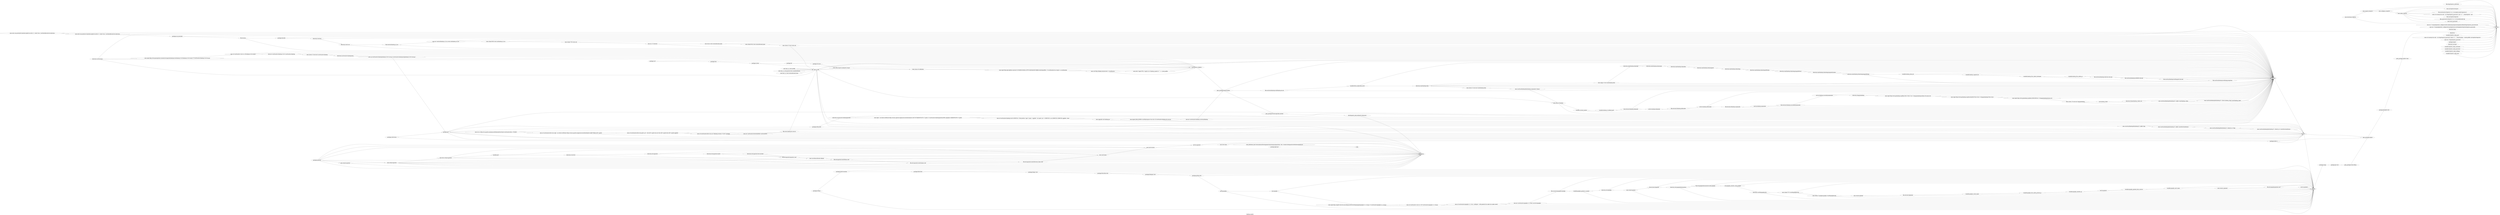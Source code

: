 digraph GRATR__Digraph {
    label = "hadoop_master"
    rankdir = LR
    fontsize = 30
    bgcolor = white
    "file:/tmp/tripwire_password" [
        color = "#111111",
        fontsize = 30,
        style = rounded,
        label = "file:/tmp/tripwire_password"
    ]

    "exec:mv /usr/local/src/ganglia-3.1.2/web /var/www/ganglia" [
        color = "#111111",
        fontsize = 30,
        style = rounded,
        label = "exec:mv /usr/local/src/ganglia-3.1.2/web /var/www/ganglia"
    ]

    "exec:mv /usr/local/src/hive/build/dist /usr/local/hive" [
        color = "#111111",
        fontsize = 30,
        style = rounded,
        label = "exec:mv /usr/local/src/hive/build/dist /usr/local/hive"
    ]

    "file:/etc/apache2/conf.d/mime.conf" [
        color = "#111111",
        fontsize = 30,
        style = rounded,
        label = "file:/etc/apache2/conf.d/mime.conf"
    ]

    "directory:/var/www" [
        color = "#111111",
        fontsize = 30,
        style = rounded,
        label = "directory:/var/www"
    ]

    "exec:restart-apache2" [
        color = "#111111",
        fontsize = 30,
        style = rounded,
        label = "exec:restart-apache2"
    ]

    "exec:chmod 600 /root/.ssh/hadoop_id_rsa" [
        color = "#111111",
        fontsize = 30,
        style = rounded,
        label = "exec:chmod 600 /root/.ssh/hadoop_id_rsa"
    ]

    "exec:reload-apache2" [
        color = "#111111",
        fontsize = 30,
        style = rounded,
        label = "exec:reload-apache2"
    ]

    "line_in_file:" [
        color = "#111111",
        fontsize = 30,
        style = rounded,
        label = "line_in_file:"
    ]

    "file:/usr/local/hadoop/conf/mapred-site.xml" [
        color = "#111111",
        fontsize = 30,
        style = rounded,
        label = "file:/usr/local/hadoop/conf/mapred-site.xml"
    ]

    "apache:" [
        color = "#111111",
        fontsize = 30,
        style = rounded,
        label = "apache:"
    ]

    "exec:/usr/local/hadoop/bin/hadoop fs -mkdir /user/hadoop_client" [
        color = "#111111",
        fontsize = 30,
        style = rounded,
        label = "exec:/usr/local/hadoop/bin/hadoop fs -mkdir /user/hadoop_client"
    ]

    "exec:wget http://www.gossipcheck.com/mirrors/apache/hadoop/core/hadoop-0.20.0/hadoop-0.20.0.tar.gz -O /usr/local/src/hadoop-0.20.0.tar.gz" [
        color = "#111111",
        fontsize = 30,
        style = rounded,
        label = "exec:wget http://www.gossipcheck.com/mirrors/apache/hadoop/core/hadoop-0.20.0/hadoop-0.20.0.tar.gz -O /usr/local/src/hadoop-0.20.0.tar.gz"
    ]

    "exec:configure_tripwire" [
        color = "#111111",
        fontsize = 30,
        style = rounded,
        label = "exec:configure_tripwire"
    ]

    "variable:ganglia_gmond_is_master" [
        color = "#111111",
        fontsize = 30,
        style = rounded,
        label = "variable:ganglia_gmond_is_master"
    ]

    "variable:hadoop_this_nodes_ip" [
        color = "#111111",
        fontsize = 30,
        style = rounded,
        label = "variable:hadoop_this_nodes_ip"
    ]

    "exec:cd /usr/local/src/hadoop && for PATCH in `find patches -type f | grep -v applied`; do (patch -p0 < ${PATCH}); mv ${PATCH} ${PATCH}.applied ; done" [
        color = "#111111",
        fontsize = 30,
        style = rounded,
        label = "exec:cd /usr/local/src/hadoop && for PATCH in `find patches -type f | grep -v applied`; do (patch -p0 < ${PATCH}); mv ${PATCH} ${PATCH}.applied ; done"
    ]

    "directory:/etc/apache2" [
        color = "#111111",
        fontsize = 30,
        style = rounded,
        label = "directory:/etc/apache2"
    ]

    "exec:chmod 700 /root/.ssh" [
        color = "#111111",
        fontsize = 30,
        style = rounded,
        label = "exec:chmod 700 /root/.ssh"
    ]

    "exec:rm -f /var/poolparty/dr_configure/chef/cookbooks/poolparty/templates/default/tmp/tripwire_password.erb" [
        color = "#111111",
        fontsize = 30,
        style = rounded,
        label = "exec:rm -f /var/poolparty/dr_configure/chef/cookbooks/poolparty/templates/default/tmp/tripwire_password.erb"
    ]

    "exec:rm -f /var/poolparty/dr_configure/etc/poolparty/secure/templates/tripwire/tripwire_passwords" [
        color = "#111111",
        fontsize = 30,
        style = rounded,
        label = "exec:rm -f /var/poolparty/dr_configure/etc/poolparty/secure/templates/tripwire/tripwire_passwords"
    ]

    "directory:/tmp" [
        color = "#111111",
        fontsize = 30,
        style = rounded,
        label = "directory:/tmp"
    ]

    "exec:line_in_/root/.profile" [
        color = "#111111",
        fontsize = 30,
        style = rounded,
        label = "exec:line_in_/root/.profile"
    ]

    "exec:chgrp -R root /mnt/hadoop-data" [
        color = "#111111",
        fontsize = 30,
        style = rounded,
        label = "exec:chgrp -R root /mnt/hadoop-data"
    ]

    "service:hadoop-jobtracker" [
        color = "#111111",
        fontsize = 30,
        style = rounded,
        label = "service:hadoop-jobtracker"
    ]

    "exec:mv /usr/local/src/hadoop-0.20.0 /usr/local/src/hadoop" [
        color = "#111111",
        fontsize = 30,
        style = rounded,
        label = "exec:mv /usr/local/src/hadoop-0.20.0 /usr/local/src/hadoop"
    ]

    "exec:line_in_/etc/apache2/sites-enabled/default" [
        color = "#111111",
        fontsize = 30,
        style = rounded,
        label = "exec:line_in_/etc/apache2/sites-enabled/default"
    ]

    "package:git-core" [
        color = "#111111",
        fontsize = 30,
        style = rounded,
        label = "package:git-core"
    ]

    "exec:restart-gmond" [
        color = "#111111",
        fontsize = 30,
        style = rounded,
        label = "exec:restart-gmond"
    ]

    "exec:upgrade-core-hadoop-jar" [
        color = "#111111",
        fontsize = 30,
        style = rounded,
        label = "exec:upgrade-core-hadoop-jar"
    ]

    "exec:wget http://www.gutenberg.org/files/20417/20417.txt -O /tmp/gutenberg/outline-of-science.txt" [
        color = "#111111",
        fontsize = 30,
        style = rounded,
        label = "exec:wget http://www.gutenberg.org/files/20417/20417.txt -O /tmp/gutenberg/outline-of-science.txt"
    ]

    "service:hadoop-secondarynamenode" [
        color = "#111111",
        fontsize = 30,
        style = rounded,
        label = "service:hadoop-secondarynamenode"
    ]

    "chef_attributes_file:/Users/alerner/Development/ruby/mine/poolparty/bin/../lib/../vendor/chef/apache2/attributes/apache.rb" [
        color = "#111111",
        fontsize = 30,
        style = rounded,
        label = "chef_attributes_file:/Users/alerner/Development/ruby/mine/poolparty/bin/../lib/../vendor/chef/apache2/attributes/apache.rb"
    ]

    "hive:" [
        color = "#111111",
        fontsize = 30,
        style = rounded,
        label = "hive:"
    ]

    "exec:chown -R root /root/.ssh" [
        color = "#111111",
        fontsize = 30,
        style = rounded,
        label = "exec:chown -R root /root/.ssh"
    ]

    "exec:cd /usr/local/src/hive && wget --no-check-certificate https://issues.apache.org/jira/secure/attachment/12409779/hive-487.3.patch" [
        color = "#111111",
        fontsize = 30,
        style = rounded,
        label = "exec:cd /usr/local/src/hive && wget --no-check-certificate https://issues.apache.org/jira/secure/attachment/12409779/hive-487.3.patch"
    ]

    "exec:rm -rf /root/ssh" [
        color = "#111111",
        fontsize = 30,
        style = rounded,
        label = "exec:rm -rf /root/ssh"
    ]

    "directory:/usr/local/src" [
        color = "#111111",
        fontsize = 30,
        style = rounded,
        label = "directory:/usr/local/src"
    ]

    "user:www-data" [
        color = "#111111",
        fontsize = 30,
        style = rounded,
        label = "user:www-data"
    ]

    "variable:port" [
        color = "#111111",
        fontsize = 30,
        style = rounded,
        label = "variable:port"
    ]

    "exec:mv /root/ssh/hadoop_id_rsa /root/.ssh/hadoop_id_rsa" [
        color = "#111111",
        fontsize = 30,
        style = rounded,
        label = "exec:mv /root/ssh/hadoop_id_rsa /root/.ssh/hadoop_id_rsa"
    ]

    "line_in_file:" [
        color = "#111111",
        fontsize = 30,
        style = rounded,
        label = "line_in_file:"
    ]

    "exec:wget http://www.gutenberg.org/files/4300/4300.txt -O /tmp/gutenberg/ulysses.txt" [
        color = "#111111",
        fontsize = 30,
        style = rounded,
        label = "exec:wget http://www.gutenberg.org/files/4300/4300.txt -O /tmp/gutenberg/ulysses.txt"
    ]

    "directory:/mnt/hadoop-data/logs" [
        color = "#111111",
        fontsize = 30,
        style = rounded,
        label = "directory:/mnt/hadoop-data/logs"
    ]

    "development_gem:poolparty-extensions" [
        color = "#111111",
        fontsize = 30,
        style = rounded,
        label = "development_gem:poolparty-extensions"
    ]

    "directory:/var/lib/ganglia/rrds" [
        color = "#111111",
        fontsize = 30,
        style = rounded,
        label = "directory:/var/lib/ganglia/rrds"
    ]

    "package:libapr1-dev" [
        color = "#111111",
        fontsize = 30,
        style = rounded,
        label = "package:libapr1-dev"
    ]

    "package:rrdtool" [
        color = "#111111",
        fontsize = 30,
        style = rounded,
        label = "package:rrdtool"
    ]

    "line_in_file:" [
        color = "#111111",
        fontsize = 30,
        style = rounded,
        label = "line_in_file:"
    ]

    "exec:mod-rewrite" [
        color = "#111111",
        fontsize = 30,
        style = rounded,
        label = "exec:mod-rewrite"
    ]

    "exec:touch /root/.ssh/authorized_keys" [
        color = "#111111",
        fontsize = 30,
        style = rounded,
        label = "exec:touch /root/.ssh/authorized_keys"
    ]

    "package:screen" [
        color = "#111111",
        fontsize = 30,
        style = rounded,
        label = "package:screen"
    ]

    "variable:hadoop_data_dir" [
        color = "#111111",
        fontsize = 30,
        style = rounded,
        label = "variable:hadoop_data_dir"
    ]

    "exec:wget --no-check-certificate https://issues.apache.org/jira/secure/attachment/12407207/HADOOP-4675-v7.patch -O /usr/local/src/hadoop/patches/0001-ganglia31-HADOOP-4675-v7.patch" [
        color = "#111111",
        fontsize = 30,
        style = rounded,
        label = "exec:wget --no-check-certificate https://issues.apache.org/jira/secure/attachment/12407207/HADOOP-4675-v7.patch -O /usr/local/src/hadoop/patches/0001-ganglia31-HADOOP-4675-v7.patch"
    ]

    "service:gmetad" [
        color = "#111111",
        fontsize = 30,
        style = rounded,
        label = "service:gmetad"
    ]

    "variable:ganglia_this_nodes_private_ip" [
        color = "#111111",
        fontsize = 30,
        style = rounded,
        label = "variable:ganglia_this_nodes_private_ip"
    ]

    "exec:wget http://superb-west.dl.sourceforge.net/sourceforge/ganglia/ganglia-3.1.2.tar.gz -O /usr/local/src/ganglia-3.1.2.tar.gz" [
        color = "#111111",
        fontsize = 30,
        style = rounded,
        label = "exec:wget http://superb-west.dl.sourceforge.net/sourceforge/ganglia/ganglia-3.1.2.tar.gz -O /usr/local/src/ganglia-3.1.2.tar.gz"
    ]

    "package:ant" [
        color = "#111111",
        fontsize = 30,
        style = rounded,
        label = "package:ant"
    ]

    "file:/usr/local/hadoop/conf/log4j.properties" [
        color = "#111111",
        fontsize = 30,
        style = rounded,
        label = "file:/usr/local/hadoop/conf/log4j.properties"
    ]

    "file:/etc/init.d/hadoop-datanode" [
        color = "#111111",
        fontsize = 30,
        style = rounded,
        label = "file:/etc/init.d/hadoop-datanode"
    ]

    "variable:tripwire_smtp_port" [
        color = "#111111",
        fontsize = 30,
        style = rounded,
        label = "variable:tripwire_smtp_port"
    ]

    "service:gmond" [
        color = "#111111",
        fontsize = 30,
        style = rounded,
        label = "service:gmond"
    ]

    "file:/etc/init.d/gmetad" [
        color = "#111111",
        fontsize = 30,
        style = rounded,
        label = "file:/etc/init.d/gmetad"
    ]

    "package:python-dev" [
        color = "#111111",
        fontsize = 30,
        style = rounded,
        label = "package:python-dev"
    ]

    "hadoop:" [
        color = "#111111",
        fontsize = 30,
        style = rounded,
        label = "hadoop:"
    ]

    "file:/etc/init.d/hadoop-namenode" [
        color = "#111111",
        fontsize = 30,
        style = rounded,
        label = "file:/etc/init.d/hadoop-namenode"
    ]

    "directory:/mnt/hadoop-data/temp/mapred/local" [
        color = "#111111",
        fontsize = 30,
        style = rounded,
        label = "directory:/mnt/hadoop-data/temp/mapred/local"
    ]

    "directory:/etc/ganglia" [
        color = "#111111",
        fontsize = 30,
        style = rounded,
        label = "directory:/etc/ganglia"
    ]

    "exec:/usr/local/hadoop/bin/hadoop fs -chmod g+w /tmp" [
        color = "#111111",
        fontsize = 30,
        style = rounded,
        label = "exec:/usr/local/hadoop/bin/hadoop fs -chmod g+w /tmp"
    ]

    "exec:chmod 644 /root/.ssh/authorized_keys" [
        color = "#111111",
        fontsize = 30,
        style = rounded,
        label = "exec:chmod 644 /root/.ssh/authorized_keys"
    ]

    "gem_package:bjeanes-ghost" [
        color = "#111111",
        fontsize = 30,
        style = rounded,
        label = "gem_package:bjeanes-ghost"
    ]

    "file:/usr/local/hadoop/conf/hdfs-site.xml" [
        color = "#111111",
        fontsize = 30,
        style = rounded,
        label = "file:/usr/local/hadoop/conf/hdfs-site.xml"
    ]

    "file:/etc/apache2/conf.d/browser_fixes.conf" [
        color = "#111111",
        fontsize = 30,
        style = rounded,
        label = "file:/etc/apache2/conf.d/browser_fixes.conf"
    ]

    "directory:/mnt/hadoop-data" [
        color = "#111111",
        fontsize = 30,
        style = rounded,
        label = "directory:/mnt/hadoop-data"
    ]

    "exec:cd /usr/wpt && echo `cat /tmp/tripwire_password | head -n 1` | ./sbin/twadmin --create-polfile /usr/wpt/etc/twpol.txt" [
        color = "#111111",
        fontsize = 30,
        style = rounded,
        label = "exec:cd /usr/wpt && echo `cat /tmp/tripwire_password | head -n 1` | ./sbin/twadmin --create-polfile /usr/wpt/etc/twpol.txt"
    ]

    "gem_package:sequel" [
        color = "#111111",
        fontsize = 30,
        style = rounded,
        label = "gem_package:sequel"
    ]

    "package:jruby1.1" [
        color = "#111111",
        fontsize = 30,
        style = rounded,
        label = "package:jruby1.1"
    ]

    "package:ant" [
        color = "#111111",
        fontsize = 30,
        style = rounded,
        label = "package:ant"
    ]

    "exec:rm -f /tmp/tripwire_password" [
        color = "#111111",
        fontsize = 30,
        style = rounded,
        label = "exec:rm -f /tmp/tripwire_password"
    ]

    "exec:line_in_/root/.profile" [
        color = "#111111",
        fontsize = 30,
        style = rounded,
        label = "exec:line_in_/root/.profile"
    ]

    "exec:echo sun-java6-jdk shared/accepted-sun-dlj-v1-1 select true | /usr/bin/debconf-set-selections" [
        color = "#111111",
        fontsize = 30,
        style = rounded,
        label = "exec:echo sun-java6-jdk shared/accepted-sun-dlj-v1-1 select true | /usr/bin/debconf-set-selections"
    ]

    "convenience_helpers:" [
        color = "#111111",
        fontsize = 30,
        style = rounded,
        label = "convenience_helpers:"
    ]

    "exec:mod-mime" [
        color = "#111111",
        fontsize = 30,
        style = rounded,
        label = "exec:mod-mime"
    ]

    "directory:/usr/local/src/hadoop/orig" [
        color = "#111111",
        fontsize = 30,
        style = rounded,
        label = "directory:/usr/local/src/hadoop/orig"
    ]

    "package:expect" [
        color = "#111111",
        fontsize = 30,
        style = rounded,
        label = "package:expect"
    ]

    "exec:curl http://timkay.com/aws/aws -o /usr/bin/aws" [
        color = "#111111",
        fontsize = 30,
        style = rounded,
        label = "exec:curl http://timkay.com/aws/aws -o /usr/bin/aws"
    ]

    "directory:/mnt/hadoop-data/name" [
        color = "#111111",
        fontsize = 30,
        style = rounded,
        label = "directory:/mnt/hadoop-data/name"
    ]

    "exec:svn co http://svn.apache.org/repos/asf/hadoop/hive/trunk /usr/local/src/hive -r781069" [
        color = "#111111",
        fontsize = 30,
        style = rounded,
        label = "exec:svn co http://svn.apache.org/repos/asf/hadoop/hive/trunk /usr/local/src/hive -r781069"
    ]

    "exec:mv /usr/local/src/hadoop /usr/local/hadoop" [
        color = "#111111",
        fontsize = 30,
        style = rounded,
        label = "exec:mv /usr/local/src/hadoop /usr/local/hadoop"
    ]

    "directory:/etc/apache2/conf.d" [
        color = "#111111",
        fontsize = 30,
        style = rounded,
        label = "directory:/etc/apache2/conf.d"
    ]

    "directory:/mnt/hadoop-data/temp/mapred/temp" [
        color = "#111111",
        fontsize = 30,
        style = rounded,
        label = "directory:/mnt/hadoop-data/temp/mapred/temp"
    ]

    "directory:/usr/wpt" [
        color = "#111111",
        fontsize = 30,
        style = rounded,
        label = "directory:/usr/wpt"
    ]

    "exec:cd /usr/local/src/ganglia-3.1.2 && ./configure --with-gmetad && make && make install" [
        color = "#111111",
        fontsize = 30,
        style = rounded,
        label = "exec:cd /usr/local/src/ganglia-3.1.2 && ./configure --with-gmetad && make && make install"
    ]

    "exec:/usr/local/hadoop/bin/hadoop fs -mkdir /tmp" [
        color = "#111111",
        fontsize = 30,
        style = rounded,
        label = "exec:/usr/local/hadoop/bin/hadoop fs -mkdir /tmp"
    ]

    "ganglia:" [
        color = "#111111",
        fontsize = 30,
        style = rounded,
        label = "ganglia:"
    ]

    "exec:cp /usr/local/src/hadoop/hadoop-0.20.0-core.jar /usr/local/src/hadoop/orig/hadoop-0.20.0-core.jar" [
        color = "#111111",
        fontsize = 30,
        style = rounded,
        label = "exec:cp /usr/local/src/hadoop/hadoop-0.20.0-core.jar /usr/local/src/hadoop/orig/hadoop-0.20.0-core.jar"
    ]

    "exec:force-reload-apache2" [
        color = "#111111",
        fontsize = 30,
        style = rounded,
        label = "exec:force-reload-apache2"
    ]

    "exec:echo sun-java6-jre shared/accepted-sun-dlj-v1-1 select true | /usr/bin/debconf-set-selections" [
        color = "#111111",
        fontsize = 30,
        style = rounded,
        label = "exec:echo sun-java6-jre shared/accepted-sun-dlj-v1-1 select true | /usr/bin/debconf-set-selections"
    ]

    "exec:line_in_/root/.profile" [
        color = "#111111",
        fontsize = 30,
        style = rounded,
        label = "exec:line_in_/root/.profile"
    ]

    "bash_alias:inspect-poolparty-recipes" [
        color = "#111111",
        fontsize = 30,
        style = rounded,
        label = "bash_alias:inspect-poolparty-recipes"
    ]

    "exec:chown -R root:root /tmp/gutenberg" [
        color = "#111111",
        fontsize = 30,
        style = rounded,
        label = "exec:chown -R root:root /tmp/gutenberg"
    ]

    "exec:make_tripwire" [
        color = "#111111",
        fontsize = 30,
        style = rounded,
        label = "exec:make_tripwire"
    ]

    "variable:ganglia_gmetad_data_sources" [
        color = "#111111",
        fontsize = 30,
        style = rounded,
        label = "variable:ganglia_gmetad_data_sources"
    ]

    "cron:ganglia_monitor_sshd_ganglia" [
        color = "#111111",
        fontsize = 30,
        style = rounded,
        label = "cron:ganglia_monitor_sshd_ganglia"
    ]

    "variable:hadoop_this_nodes_hostname" [
        color = "#111111",
        fontsize = 30,
        style = rounded,
        label = "variable:hadoop_this_nodes_hostname"
    ]

    "file:/usr/local/src/tripwire-2.4.1.2-src/make-install-tripwire.tcl" [
        color = "#111111",
        fontsize = 30,
        style = rounded,
        label = "file:/usr/local/src/tripwire-2.4.1.2-src/make-install-tripwire.tcl"
    ]

    "variable:tripwire_smtp_username" [
        color = "#111111",
        fontsize = 30,
        style = rounded,
        label = "variable:tripwire_smtp_username"
    ]

    "gem_package:ruby-debug" [
        color = "#111111",
        fontsize = 30,
        style = rounded,
        label = "gem_package:ruby-debug"
    ]

    "package:build-essential" [
        color = "#111111",
        fontsize = 30,
        style = rounded,
        label = "package:build-essential"
    ]

    "package:nmap" [
        color = "#111111",
        fontsize = 30,
        style = rounded,
        label = "package:nmap"
    ]

    "package:sun-java6-jdk" [
        color = "#111111",
        fontsize = 30,
        style = rounded,
        label = "package:sun-java6-jdk"
    ]

    "exec:/usr/sbin/a2dissite default" [
        color = "#111111",
        fontsize = 30,
        style = rounded,
        label = "exec:/usr/sbin/a2dissite default"
    ]

    "package:php5-gd" [
        color = "#111111",
        fontsize = 30,
        style = rounded,
        label = "package:php5-gd"
    ]

    "exec:line_in_/root/.profile" [
        color = "#111111",
        fontsize = 30,
        style = rounded,
        label = "exec:line_in_/root/.profile"
    ]

    "file:/etc/ganglia/gmetad.conf" [
        color = "#111111",
        fontsize = 30,
        style = rounded,
        label = "file:/etc/ganglia/gmetad.conf"
    ]

    "exec:cd /usr/local/src && tar -xzf hadoop-0.20.0.tar.gz" [
        color = "#111111",
        fontsize = 30,
        style = rounded,
        label = "exec:cd /usr/local/src && tar -xzf hadoop-0.20.0.tar.gz"
    ]

    "user:hadoop_client" [
        color = "#111111",
        fontsize = 30,
        style = rounded,
        label = "user:hadoop_client"
    ]

    "exec:download_tripwire" [
        color = "#111111",
        fontsize = 30,
        style = rounded,
        label = "exec:download_tripwire"
    ]

    "exec:chmod 755 /var/lib/ganglia/rrds" [
        color = "#111111",
        fontsize = 30,
        style = rounded,
        label = "exec:chmod 755 /var/lib/ganglia/rrds"
    ]

    "package:libconfuse-dev" [
        color = "#111111",
        fontsize = 30,
        style = rounded,
        label = "package:libconfuse-dev"
    ]

    "directory:/mnt/hadoop-data/data" [
        color = "#111111",
        fontsize = 30,
        style = rounded,
        label = "directory:/mnt/hadoop-data/data"
    ]

    "package:irb" [
        color = "#111111",
        fontsize = 30,
        style = rounded,
        label = "package:irb"
    ]

    "service:hadoop-datanode" [
        color = "#111111",
        fontsize = 30,
        style = rounded,
        label = "service:hadoop-datanode"
    ]

    "exec:export JAVA_HOME=/usr/lib/jvm/java-6-sun && cd /usr/local/src/hadoop && ant jar" [
        color = "#111111",
        fontsize = 30,
        style = rounded,
        label = "exec:export JAVA_HOME=/usr/lib/jvm/java-6-sun && cd /usr/local/src/hadoop && ant jar"
    ]

    "bash_alias:cd-hadoop" [
        color = "#111111",
        fontsize = 30,
        style = rounded,
        label = "bash_alias:cd-hadoop"
    ]

    "exec:chown -R root:root /mnt/hadoop-data" [
        color = "#111111",
        fontsize = 30,
        style = rounded,
        label = "exec:chown -R root:root /mnt/hadoop-data"
    ]

    "directory:/tmp/gutenberg" [
        color = "#111111",
        fontsize = 30,
        style = rounded,
        label = "directory:/tmp/gutenberg"
    ]

    "line_in_file:" [
        color = "#111111",
        fontsize = 30,
        style = rounded,
        label = "line_in_file:"
    ]

    "exec:cd /usr/wpt && echo `cat /tmp/tripwire_password | tail -n 1` | ./sbin/tripwire --init" [
        color = "#111111",
        fontsize = 30,
        style = rounded,
        label = "exec:cd /usr/wpt && echo `cat /tmp/tripwire_password | tail -n 1` | ./sbin/tripwire --init"
    ]

    "file:/usr/wpt/etc/twpol.txt" [
        color = "#111111",
        fontsize = 30,
        style = rounded,
        label = "file:/usr/wpt/etc/twpol.txt"
    ]

    "file:/usr/local/src/tripwire-2.4.1.2-src/install/install.cfg" [
        color = "#111111",
        fontsize = 30,
        style = rounded,
        label = "file:/usr/local/src/tripwire-2.4.1.2-src/install/install.cfg"
    ]

    "exec:restart_gmetad2" [
        color = "#111111",
        fontsize = 30,
        style = rounded,
        label = "exec:restart_gmetad2"
    ]

    "file:/root/.hadoop-etc-env.sh" [
        color = "#111111",
        fontsize = 30,
        style = rounded,
        label = "file:/root/.hadoop-etc-env.sh"
    ]

    "file:/etc/jvm" [
        color = "#111111",
        fontsize = 30,
        style = rounded,
        label = "file:/etc/jvm"
    ]

    "service:hadoop-namenode" [
        color = "#111111",
        fontsize = 30,
        style = rounded,
        label = "service:hadoop-namenode"
    ]

    "file:/usr/local/hadoop/conf/core-site.xml" [
        color = "#111111",
        fontsize = 30,
        style = rounded,
        label = "file:/usr/local/hadoop/conf/core-site.xml"
    ]

    "package:zlib1g-dev" [
        color = "#111111",
        fontsize = 30,
        style = rounded,
        label = "package:zlib1g-dev"
    ]

    "variable:tripwire_smtp_password" [
        color = "#111111",
        fontsize = 30,
        style = rounded,
        label = "variable:tripwire_smtp_password"
    ]

    "file:/root/ssh/hadoop_id_rsa" [
        color = "#111111",
        fontsize = 30,
        style = rounded,
        label = "file:/root/ssh/hadoop_id_rsa"
    ]

    "directory:/home/hadoop_client/.ssh" [
        color = "#111111",
        fontsize = 30,
        style = rounded,
        label = "directory:/home/hadoop_client/.ssh"
    ]

    "file:/etc/init.d/gmond" [
        color = "#111111",
        fontsize = 30,
        style = rounded,
        label = "file:/etc/init.d/gmond"
    ]

    "gem_package:technicalpickles-jeweler" [
        color = "#111111",
        fontsize = 30,
        style = rounded,
        label = "gem_package:technicalpickles-jeweler"
    ]

    "exec:echo \"export PS1='\\u@\\h \\A \\w (hadoop_master) $ '\" >> /root/.profile" [
        color = "#111111",
        fontsize = 30,
        style = rounded,
        label = "exec:echo \"export PS1='\\u@\\h \\A \\w (hadoop_master) $ '\" >> /root/.profile"
    ]

    "bash_alias:cd-cookbooks" [
        color = "#111111",
        fontsize = 30,
        style = rounded,
        label = "bash_alias:cd-cookbooks"
    ]

    "exec:/usr/local/hadoop/bin/hadoop fs -chown hadoop_client /user/hadoop_client" [
        color = "#111111",
        fontsize = 30,
        style = rounded,
        label = "exec:/usr/local/hadoop/bin/hadoop fs -chown hadoop_client /user/hadoop_client"
    ]

    "exec:wget http://www.gutenberg.org/dirs/etext04/7ldvc10.txt -O /tmp/gutenberg/7ldvc10.txt" [
        color = "#111111",
        fontsize = 30,
        style = rounded,
        label = "exec:wget http://www.gutenberg.org/dirs/etext04/7ldvc10.txt -O /tmp/gutenberg/7ldvc10.txt"
    ]

    "file:/etc/apache2/conf.d/base.conf" [
        color = "#111111",
        fontsize = 30,
        style = rounded,
        label = "file:/etc/apache2/conf.d/base.conf"
    ]

    "denyhosts:" [
        color = "#111111",
        fontsize = 30,
        style = rounded,
        label = "denyhosts:"
    ]

    "exec:cd /usr/local/src/hive && ant -Dhadoop.version=\"0.20.0\" package" [
        color = "#111111",
        fontsize = 30,
        style = rounded,
        label = "exec:cd /usr/local/src/hive && ant -Dhadoop.version=\"0.20.0\" package"
    ]

    "variable:hadoop_fs_default_port" [
        color = "#111111",
        fontsize = 30,
        style = rounded,
        label = "variable:hadoop_fs_default_port"
    ]

    "variable:ganglia_cloud_name" [
        color = "#111111",
        fontsize = 30,
        style = rounded,
        label = "variable:ganglia_cloud_name"
    ]

    "file:/var/www/ganglia/conf.php" [
        color = "#111111",
        fontsize = 30,
        style = rounded,
        label = "file:/var/www/ganglia/conf.php"
    ]

    "user:ganglia" [
        color = "#111111",
        fontsize = 30,
        style = rounded,
        label = "user:ganglia"
    ]

    "directory:/root/ssh" [
        color = "#111111",
        fontsize = 30,
        style = rounded,
        label = "directory:/root/ssh"
    ]

    "package:apache2" [
        color = "#111111",
        fontsize = 30,
        style = rounded,
        label = "package:apache2"
    ]

    "variable:tripwire_smtp_settings" [
        color = "#111111",
        fontsize = 30,
        style = rounded,
        label = "variable:tripwire_smtp_settings"
    ]

    "gem_package:sequel" [
        color = "#111111",
        fontsize = 30,
        style = rounded,
        label = "gem_package:sequel"
    ]

    "exec:restart-gmetad" [
        color = "#111111",
        fontsize = 30,
        style = rounded,
        label = "exec:restart-gmetad"
    ]

    "package:subversion" [
        color = "#111111",
        fontsize = 30,
        style = rounded,
        label = "package:subversion"
    ]

    "exec:line_in_/root/.ssh/authorized_keys" [
        color = "#111111",
        fontsize = 30,
        style = rounded,
        label = "exec:line_in_/root/.ssh/authorized_keys"
    ]

    "directory:/mnt/hadoop-data/mapred" [
        color = "#111111",
        fontsize = 30,
        style = rounded,
        label = "directory:/mnt/hadoop-data/mapred"
    ]

    "directory:/etc/apache2/site-includes" [
        color = "#111111",
        fontsize = 30,
        style = rounded,
        label = "directory:/etc/apache2/site-includes"
    ]

    "file:/etc/init.d/hadoop-jobtracker" [
        color = "#111111",
        fontsize = 30,
        style = rounded,
        label = "file:/etc/init.d/hadoop-jobtracker"
    ]

    "exec:touch_password" [
        color = "#111111",
        fontsize = 30,
        style = rounded,
        label = "exec:touch_password"
    ]

    "variable:tripwire_smtp_host" [
        color = "#111111",
        fontsize = 30,
        style = rounded,
        label = "variable:tripwire_smtp_host"
    ]

    "variable:ganglia_masters_ip" [
        color = "#111111",
        fontsize = 30,
        style = rounded,
        label = "variable:ganglia_masters_ip"
    ]

    "exec:cd /usr/local/src && tar -xvvf /usr/local/src/ganglia-3.1.2.tar.gz" [
        color = "#111111",
        fontsize = 30,
        style = rounded,
        label = "exec:cd /usr/local/src && tar -xvvf /usr/local/src/ganglia-3.1.2.tar.gz"
    ]

    "package:ant" [
        color = "#111111",
        fontsize = 30,
        style = rounded,
        label = "package:ant"
    ]

    "directory:/mnt/hadoop-data/temp/dfs/data" [
        color = "#111111",
        fontsize = 30,
        style = rounded,
        label = "directory:/mnt/hadoop-data/temp/dfs/data"
    ]

    "package:curl" [
        color = "#111111",
        fontsize = 30,
        style = rounded,
        label = "package:curl"
    ]

    "directory:/root/.ssh" [
        color = "#111111",
        fontsize = 30,
        style = rounded,
        label = "directory:/root/.ssh"
    ]

    "package:dnsutils" [
        color = "#111111",
        fontsize = 30,
        style = rounded,
        label = "package:dnsutils"
    ]

    "file:/etc/init.d/hadoop-secondarynamenode" [
        color = "#111111",
        fontsize = 30,
        style = rounded,
        label = "file:/etc/init.d/hadoop-secondarynamenode"
    ]

    "line_in_file:" [
        color = "#111111",
        fontsize = 30,
        style = rounded,
        label = "line_in_file:"
    ]

    "variable:ganglia_pool_name" [
        color = "#111111",
        fontsize = 30,
        style = rounded,
        label = "variable:ganglia_pool_name"
    ]

    "exec:/usr/local/hadoop/bin/hadoop fs -mkdir /user/hive/warehouse" [
        color = "#111111",
        fontsize = 30,
        style = rounded,
        label = "exec:/usr/local/hadoop/bin/hadoop fs -mkdir /user/hive/warehouse"
    ]

    "directory:/mnt/hadoop-data" [
        color = "#111111",
        fontsize = 30,
        style = rounded,
        label = "directory:/mnt/hadoop-data"
    ]

    "exec:chown -R root:root /usr/local/src/hadoop" [
        color = "#111111",
        fontsize = 30,
        style = rounded,
        label = "exec:chown -R root:root /usr/local/src/hadoop"
    ]

    "variable:block_replication_level" [
        color = "#111111",
        fontsize = 30,
        style = rounded,
        label = "variable:block_replication_level"
    ]

    "package:libsqlite3-dev" [
        color = "#111111",
        fontsize = 30,
        style = rounded,
        label = "package:libsqlite3-dev"
    ]

    "exec:cd /usr/local/src/hive && patch -p0 < hive-487.3.patch && mv hive-487.3.patch hive-487.3.patch.applied" [
        color = "#111111",
        fontsize = 30,
        style = rounded,
        label = "exec:cd /usr/local/src/hive && patch -p0 < hive-487.3.patch && mv hive-487.3.patch hive-487.3.patch.applied"
    ]

    "directory:/mnt/hadoop-data/temp/mapred/system" [
        color = "#111111",
        fontsize = 30,
        style = rounded,
        label = "directory:/mnt/hadoop-data/temp/mapred/system"
    ]

    "exec:wget http://gist.github.com/raw/131294/0622454b2cc2f787c04d20ab3d47e888e31edcd4/gistfile1 -O /usr/bin/xtail && chmod +x /usr/bin/xtail" [
        color = "#111111",
        fontsize = 30,
        style = rounded,
        label = "exec:wget http://gist.github.com/raw/131294/0622454b2cc2f787c04d20ab3d47e888e31edcd4/gistfile1 -O /usr/bin/xtail && chmod +x /usr/bin/xtail"
    ]

    "exec:/usr/local/hadoop/bin/hadoop namenode -format" [
        color = "#111111",
        fontsize = 30,
        style = rounded,
        label = "exec:/usr/local/hadoop/bin/hadoop namenode -format"
    ]

    "file:/etc/apache2/apache2.conf" [
        color = "#111111",
        fontsize = 30,
        style = rounded,
        label = "file:/etc/apache2/apache2.conf"
    ]

    "package:librrd-dev" [
        color = "#111111",
        fontsize = 30,
        style = rounded,
        label = "package:librrd-dev"
    ]

    "package:tree" [
        color = "#111111",
        fontsize = 30,
        style = rounded,
        label = "package:tree"
    ]

    "variable:current_master" [
        color = "#111111",
        fontsize = 30,
        style = rounded,
        label = "variable:current_master"
    ]

    "file:/usr/wpt/etc/twcfg.txt" [
        color = "#111111",
        fontsize = 30,
        style = rounded,
        label = "file:/usr/wpt/etc/twcfg.txt"
    ]

    "gem_package:sqlite3-ruby" [
        color = "#111111",
        fontsize = 30,
        style = rounded,
        label = "gem_package:sqlite3-ruby"
    ]

    "file:/etc/ganglia/bin/monitors/sshd_ganglia" [
        color = "#111111",
        fontsize = 30,
        style = rounded,
        label = "file:/etc/ganglia/bin/monitors/sshd_ganglia"
    ]

    "directory:/etc/ganglia/bin/monitors" [
        color = "#111111",
        fontsize = 30,
        style = rounded,
        label = "directory:/etc/ganglia/bin/monitors"
    ]

    "group:ganglia" [
        color = "#111111",
        fontsize = 30,
        style = rounded,
        label = "group:ganglia"
    ]

    "service:apache2" [
        color = "#111111",
        fontsize = 30,
        style = rounded,
        label = "service:apache2"
    ]

    "line_in_file:" [
        color = "#111111",
        fontsize = 30,
        style = rounded,
        label = "line_in_file:"
    ]

    "exec:chown -R ganglia:ganglia /var/lib/ganglia/rrds" [
        color = "#111111",
        fontsize = 30,
        style = rounded,
        label = "exec:chown -R ganglia:ganglia /var/lib/ganglia/rrds"
    ]

    "package:libexpat1-dev" [
        color = "#111111",
        fontsize = 30,
        style = rounded,
        label = "package:libexpat1-dev"
    ]

    "exec:/usr/local/hadoop/bin/hadoop fs -chmod g+w /user/hive/warehouse" [
        color = "#111111",
        fontsize = 30,
        style = rounded,
        label = "exec:/usr/local/hadoop/bin/hadoop fs -chmod g+w /user/hive/warehouse"
    ]

    "directory:/usr/local/src" [
        color = "#111111",
        fontsize = 30,
        style = rounded,
        label = "directory:/usr/local/src"
    ]

    "php:" [
        color = "#111111",
        fontsize = 30,
        style = rounded,
        label = "php:"
    ]

    "package:vim-nox" [
        color = "#111111",
        fontsize = 30,
        style = rounded,
        label = "package:vim-nox"
    ]

    "exec:unpack_tripwire" [
        color = "#111111",
        fontsize = 30,
        style = rounded,
        label = "exec:unpack_tripwire"
    ]

    "tripwire:" [
        color = "#111111",
        fontsize = 30,
        style = rounded,
        label = "tripwire:"
    ]

    "file:/usr/local/hadoop/conf/hadoop-env.sh" [
        color = "#111111",
        fontsize = 30,
        style = rounded,
        label = "file:/usr/local/hadoop/conf/hadoop-env.sh"
    ]

    "directory:/mnt/hadoop-data/temp" [
        color = "#111111",
        fontsize = 30,
        style = rounded,
        label = "directory:/mnt/hadoop-data/temp"
    ]

    "gem_package:bjeanes-ghost" [
        color = "#111111",
        fontsize = 30,
        style = rounded,
        label = "gem_package:bjeanes-ghost"
    ]

    "variable:hadoop_mapred_dir" [
        color = "#111111",
        fontsize = 30,
        style = rounded,
        label = "variable:hadoop_mapred_dir"
    ]

    "directory:/usr/local/src/hadoop/patches" [
        color = "#111111",
        fontsize = 30,
        style = rounded,
        label = "directory:/usr/local/src/hadoop/patches"
    ]

    "directory:/usr/local/src" -> "exec:wget http://www.gossipcheck.com/mirrors/apache/hadoop/core/hadoop-0.20.0/hadoop-0.20.0.tar.gz -O /usr/local/src/hadoop-0.20.0.tar.gz" [
        fontsize = 30
    ]

    "group:ganglia" -> "ganglia:" [
        fontsize = 30
    ]

    "exec:configure_tripwire" -> "tripwire:" [
        fontsize = 30
    ]

    "variable:port" -> "directory:/var/www" [
        fontsize = 30
    ]

    "package:apache2" -> "apache:" [
        fontsize = 30
    ]

    "file:/root/.hadoop-etc-env.sh" -> "line_in_file:" [
        fontsize = 30
    ]

    "user:www-data" -> "chef_attributes_file:/Users/alerner/Development/ruby/mine/poolparty/bin/../lib/../vendor/chef/apache2/attributes/apache.rb" [
        fontsize = 30
    ]

    "exec:make_tripwire" -> "exec:cd /usr/wpt && echo `cat /tmp/tripwire_password | tail -n 1` | ./sbin/tripwire --init" [
        fontsize = 30
    ]

    "exec:restart-gmetad" -> "file:/etc/init.d/gmetad" [
        fontsize = 30
    ]

    "package:apache2" -> "exec:mod-mime" [
        fontsize = 30
    ]

    "directory:/root/ssh" -> "hadoop:" [
        fontsize = 30
    ]

    "user:ganglia" -> "exec:wget http://superb-west.dl.sourceforge.net/sourceforge/ganglia/ganglia-3.1.2.tar.gz -O /usr/local/src/ganglia-3.1.2.tar.gz" [
        fontsize = 30
    ]

    "variable:ganglia_cloud_name" -> "ganglia:" [
        fontsize = 30
    ]

    "exec:/usr/local/hadoop/bin/hadoop fs -chown hadoop_client /user/hadoop_client" -> "hadoop:" [
        fontsize = 30
    ]

    "file:/usr/local/hadoop/conf/core-site.xml" -> "file:/usr/local/hadoop/conf/hdfs-site.xml" [
        fontsize = 30
    ]

    "exec:cd /usr/local/src && tar -xzf hadoop-0.20.0.tar.gz" -> "hadoop:" [
        fontsize = 30
    ]

    "directory:/mnt/hadoop-data" -> "exec:chown -R root:root /mnt/hadoop-data" [
        fontsize = 30
    ]

    "package:jruby1.1" -> "hive:" [
        fontsize = 30
    ]

    "package:ant" -> "hadoop:" [
        fontsize = 30
    ]

    "exec:chmod 600 /root/.ssh/hadoop_id_rsa" -> "hadoop:" [
        fontsize = 30
    ]

    "exec:wget http://www.gutenberg.org/dirs/etext04/7ldvc10.txt -O /tmp/gutenberg/7ldvc10.txt" -> "hadoop:" [
        fontsize = 30
    ]

    "line_in_file:" -> "exec:/usr/local/hadoop/bin/hadoop fs -mkdir /tmp" [
        fontsize = 30
    ]

    "exec:make_tripwire" -> "exec:touch_password" [
        fontsize = 30
    ]

    "hive:" -> "ganglia:" [
        fontsize = 30
    ]

    "directory:/usr/local/src/hadoop/orig" -> "hadoop:" [
        fontsize = 30
    ]

    "exec:cd /usr/local/src/hive && ant -Dhadoop.version=\"0.20.0\" package" -> "hive:" [
        fontsize = 30
    ]

    "directory:/mnt/hadoop-data/logs" -> "directory:/mnt/hadoop-data/name" [
        fontsize = 30
    ]

    "exec:wget --no-check-certificate https://issues.apache.org/jira/secure/attachment/12407207/HADOOP-4675-v7.patch -O /usr/local/src/hadoop/patches/0001-ganglia31-HADOOP-4675-v7.patch" -> "hadoop:" [
        fontsize = 30
    ]

    "exec:svn co http://svn.apache.org/repos/asf/hadoop/hive/trunk /usr/local/src/hive -r781069" -> "exec:cd /usr/local/src/hive && wget --no-check-certificate https://issues.apache.org/jira/secure/attachment/12409779/hive-487.3.patch" [
        fontsize = 30
    ]

    "service:hadoop-jobtracker" -> "file:/etc/init.d/hadoop-namenode" [
        fontsize = 30
    ]

    "file:/usr/local/src/tripwire-2.4.1.2-src/make-install-tripwire.tcl" -> "tripwire:" [
        fontsize = 30
    ]

    "exec:cp /usr/local/src/hadoop/hadoop-0.20.0-core.jar /usr/local/src/hadoop/orig/hadoop-0.20.0-core.jar" -> "hadoop:" [
        fontsize = 30
    ]

    "directory:/etc/apache2/site-includes" -> "apache:" [
        fontsize = 30
    ]

    "variable:ganglia_cloud_name" -> "variable:ganglia_this_nodes_private_ip" [
        fontsize = 30
    ]

    "exec:rm -f /var/poolparty/dr_configure/chef/cookbooks/poolparty/templates/default/tmp/tripwire_password.erb" -> "tripwire:" [
        fontsize = 30
    ]

    "exec:cd /usr/local/src && tar -xzf hadoop-0.20.0.tar.gz" -> "exec:mv /usr/local/src/hadoop-0.20.0 /usr/local/src/hadoop" [
        fontsize = 30
    ]

    "service:gmond" -> "ganglia:" [
        fontsize = 30
    ]

    "directory:/mnt/hadoop-data/temp/mapred/system" -> "hadoop:" [
        fontsize = 30
    ]

    "directory:/home/hadoop_client/.ssh" -> "hadoop:" [
        fontsize = 30
    ]

    "development_gem:poolparty-extensions" -> "apache:" [
        fontsize = 30
    ]

    "exec:mv /root/ssh/hadoop_id_rsa /root/.ssh/hadoop_id_rsa" -> "exec:chmod 600 /root/.ssh/hadoop_id_rsa" [
        fontsize = 30
    ]

    "exec:/usr/local/hadoop/bin/hadoop fs -chmod g+w /user/hive/warehouse" -> "hive:" [
        fontsize = 30
    ]

    "package:apache2" -> "exec:reload-apache2" [
        fontsize = 30
    ]

    "service:hadoop-datanode" -> "file:/etc/init.d/hadoop-jobtracker" [
        fontsize = 30
    ]

    "exec:/usr/sbin/a2dissite default" -> "apache:" [
        fontsize = 30
    ]

    "exec:wget http://www.gutenberg.org/files/4300/4300.txt -O /tmp/gutenberg/ulysses.txt" -> "exec:chown -R root:root /tmp/gutenberg" [
        fontsize = 30
    ]

    "exec:wget http://gist.github.com/raw/131294/0622454b2cc2f787c04d20ab3d47e888e31edcd4/gistfile1 -O /usr/bin/xtail && chmod +x /usr/bin/xtail" -> "convenience_helpers:" [
        fontsize = 30
    ]

    "exec:chown -R root:root /usr/local/src/hadoop" -> "hadoop:" [
        fontsize = 30
    ]

    "exec:mv /usr/local/src/ganglia-3.1.2/web /var/www/ganglia" -> "ganglia:" [
        fontsize = 30
    ]

    "file:/usr/local/hadoop/conf/mapred-site.xml" -> "file:/usr/local/hadoop/conf/log4j.properties" [
        fontsize = 30
    ]

    "package:python-dev" -> "group:ganglia" [
        fontsize = 30
    ]

    "exec:cd /usr/local/src/hive && wget --no-check-certificate https://issues.apache.org/jira/secure/attachment/12409779/hive-487.3.patch" -> "hive:" [
        fontsize = 30
    ]

    "exec:unpack_tripwire" -> "exec:configure_tripwire" [
        fontsize = 30
    ]

    "gem_package:technicalpickles-jeweler" -> "development_gem:poolparty-extensions" [
        fontsize = 30
    ]

    "exec:chmod 644 /root/.ssh/authorized_keys" -> "exec:chown -R root /root/.ssh" [
        fontsize = 30
    ]

    "exec:restart-gmond" -> "file:/etc/init.d/gmond" [
        fontsize = 30
    ]

    "package:apache2" -> "file:/etc/apache2/apache2.conf" [
        fontsize = 30
    ]

    "exec:download_tripwire" -> "exec:unpack_tripwire" [
        fontsize = 30
    ]

    "directory:/var/www" -> "directory:/etc/apache2" [
        fontsize = 30
    ]

    "gem_package:bjeanes-ghost" -> "file:/usr/local/hadoop/conf/hadoop-env.sh" [
        fontsize = 30
    ]

    "exec:/usr/local/hadoop/bin/hadoop namenode -format" -> "bash_alias:cd-hadoop" [
        fontsize = 30
    ]

    "package:subversion" -> "hive:" [
        fontsize = 30
    ]

    "cron:ganglia_monitor_sshd_ganglia" -> "ganglia:" [
        fontsize = 30
    ]

    "exec:reload-apache2" -> "apache:" [
        fontsize = 30
    ]

    "cron:ganglia_monitor_sshd_ganglia" -> "directory:/var/lib/ganglia/rrds" [
        fontsize = 30
    ]

    "exec:wget http://www.gutenberg.org/files/20417/20417.txt -O /tmp/gutenberg/outline-of-science.txt" -> "hadoop:" [
        fontsize = 30
    ]

    "exec:force-reload-apache2" -> "apache:" [
        fontsize = 30
    ]

    "package:sun-java6-jdk" -> "file:/etc/jvm" [
        fontsize = 30
    ]

    "file:/root/ssh/hadoop_id_rsa" -> "exec:mv /root/ssh/hadoop_id_rsa /root/.ssh/hadoop_id_rsa" [
        fontsize = 30
    ]

    "directory:/etc/apache2/conf.d" -> "file:/etc/apache2/apache2.conf" [
        fontsize = 30
    ]

    "variable:current_master" -> "variable:hadoop_fs_default_port" [
        fontsize = 30
    ]

    "exec:chown -R root:root /mnt/hadoop-data" -> "exec:/usr/local/hadoop/bin/hadoop namenode -format" [
        fontsize = 30
    ]

    "directory:/tmp" -> "tripwire:" [
        fontsize = 30
    ]

    "exec:wget http://www.gossipcheck.com/mirrors/apache/hadoop/core/hadoop-0.20.0/hadoop-0.20.0.tar.gz -O /usr/local/src/hadoop-0.20.0.tar.gz" -> "exec:cd /usr/local/src && tar -xzf hadoop-0.20.0.tar.gz" [
        fontsize = 30
    ]

    "variable:tripwire_smtp_username" -> "tripwire:" [
        fontsize = 30
    ]

    "variable:hadoop_data_dir" -> "hadoop:" [
        fontsize = 30
    ]

    "package:screen" -> "package:irb" [
        fontsize = 30
    ]

    "package:vim-nox" -> "bash_alias:inspect-poolparty-recipes" [
        fontsize = 30
    ]

    "directory:/mnt/hadoop-data" -> "hadoop:" [
        fontsize = 30
    ]

    "exec:cd /usr/local/src/hive && ant -Dhadoop.version=\"0.20.0\" package" -> "exec:mv /usr/local/src/hive/build/dist /usr/local/hive" [
        fontsize = 30
    ]

    "directory:/tmp/gutenberg" -> "exec:wget http://www.gutenberg.org/files/20417/20417.txt -O /tmp/gutenberg/outline-of-science.txt" [
        fontsize = 30
    ]

    "service:gmond" -> "variable:ganglia_gmetad_data_sources" [
        fontsize = 30
    ]

    "exec:reload-apache2" -> "file:/etc/apache2/conf.d/base.conf" [
        fontsize = 30
    ]

    "directory:/usr/local/src" -> "hadoop:" [
        fontsize = 30
    ]

    "directory:/home/hadoop_client/.ssh" -> "exec:/usr/local/hadoop/bin/hadoop fs -mkdir /user/hadoop_client" [
        fontsize = 30
    ]

    "exec:make_tripwire" -> "tripwire:" [
        fontsize = 30
    ]

    "gem_package:sequel" -> "hive:" [
        fontsize = 30
    ]

    "directory:/mnt/hadoop-data/logs" -> "hadoop:" [
        fontsize = 30
    ]

    "directory:/mnt/hadoop-data/temp/mapred/temp" -> "hadoop:" [
        fontsize = 30
    ]

    "directory:/etc/ganglia/bin/monitors" -> "ganglia:" [
        fontsize = 30
    ]

    "exec:echo \"export PS1='\\u@\\h \\A \\w (hadoop_master) $ '\" >> /root/.profile" -> "convenience_helpers:" [
        fontsize = 30
    ]

    "exec:echo sun-java6-jdk shared/accepted-sun-dlj-v1-1 select true | /usr/bin/debconf-set-selections" -> "exec:echo sun-java6-jre shared/accepted-sun-dlj-v1-1 select true | /usr/bin/debconf-set-selections" [
        fontsize = 30
    ]

    "exec:wget http://superb-west.dl.sourceforge.net/sourceforge/ganglia/ganglia-3.1.2.tar.gz -O /usr/local/src/ganglia-3.1.2.tar.gz" -> "exec:cd /usr/local/src && tar -xvvf /usr/local/src/ganglia-3.1.2.tar.gz" [
        fontsize = 30
    ]

    "exec:wget http://www.gossipcheck.com/mirrors/apache/hadoop/core/hadoop-0.20.0/hadoop-0.20.0.tar.gz -O /usr/local/src/hadoop-0.20.0.tar.gz" -> "hadoop:" [
        fontsize = 30
    ]

    "exec:/usr/local/hadoop/bin/hadoop fs -mkdir /user/hadoop_client" -> "exec:/usr/local/hadoop/bin/hadoop fs -chown hadoop_client /user/hadoop_client" [
        fontsize = 30
    ]

    "package:zlib1g-dev" -> "hadoop:" [
        fontsize = 30
    ]

    "directory:/mnt/hadoop-data" -> "hadoop:" [
        fontsize = 30
    ]

    "exec:echo sun-java6-jre shared/accepted-sun-dlj-v1-1 select true | /usr/bin/debconf-set-selections" -> "hadoop:" [
        fontsize = 30
    ]

    "service:hadoop-secondarynamenode" -> "hadoop:" [
        fontsize = 30
    ]

    "exec:line_in_/root/.profile" -> "line_in_file:" [
        fontsize = 30
    ]

    "exec:/usr/local/hadoop/bin/hadoop fs -mkdir /user/hadoop_client" -> "hadoop:" [
        fontsize = 30
    ]

    "package:subversion" -> "package:ant" [
        fontsize = 30
    ]

    "file:/etc/init.d/gmond" -> "directory:/etc/ganglia/bin/monitors" [
        fontsize = 30
    ]

    "service:hadoop-namenode" -> "hadoop:" [
        fontsize = 30
    ]

    "exec:/usr/sbin/a2dissite default" -> "file:/etc/apache2/conf.d/base.conf" [
        fontsize = 30
    ]

    "exec:rm -rf /root/ssh" -> "hadoop:" [
        fontsize = 30
    ]

    "user:www-data" -> "apache:" [
        fontsize = 30
    ]

    "package:libconfuse-dev" -> "ganglia:" [
        fontsize = 30
    ]

    "exec:line_in_/root/.profile" -> "line_in_file:" [
        fontsize = 30
    ]

    "variable:tripwire_smtp_port" -> "tripwire:" [
        fontsize = 30
    ]

    "variable:current_master" -> "hadoop:" [
        fontsize = 30
    ]

    "directory:/mnt/hadoop-data/temp/dfs/data" -> "directory:/mnt/hadoop-data/temp/mapred/local" [
        fontsize = 30
    ]

    "directory:/mnt/hadoop-data/temp/dfs/data" -> "hadoop:" [
        fontsize = 30
    ]

    "exec:/usr/local/hadoop/bin/hadoop fs -mkdir /tmp" -> "hive:" [
        fontsize = 30
    ]

    "exec:line_in_/root/.profile" -> "line_in_file:" [
        fontsize = 30
    ]

    "php:" -> "apache:" [
        fontsize = 30
    ]

    "exec:upgrade-core-hadoop-jar" -> "hadoop:" [
        fontsize = 30
    ]

    "line_in_file:" -> "directory:/usr/local/src" [
        fontsize = 30
    ]

    "variable:ganglia_gmond_is_master" -> "directory:/etc/ganglia" [
        fontsize = 30
    ]

    "exec:cd /usr/local/src/ganglia-3.1.2 && ./configure --with-gmetad && make && make install" -> "ganglia:" [
        fontsize = 30
    ]

    "file:/var/www/ganglia/conf.php" -> "ganglia:" [
        fontsize = 30
    ]

    "exec:line_in_/etc/apache2/sites-enabled/default" -> "line_in_file:" [
        fontsize = 30
    ]

    "exec:force-reload-apache2" -> "exec:mod-mime" [
        fontsize = 30
    ]

    "file:/etc/apache2/conf.d/mime.conf" -> "file:/etc/apache2/conf.d/browser_fixes.conf" [
        fontsize = 30
    ]

    "group:ganglia" -> "user:ganglia" [
        fontsize = 30
    ]

    "package:libsqlite3-dev" -> "gem_package:sqlite3-ruby" [
        fontsize = 30
    ]

    "bash_alias:cd-cookbooks" -> "convenience_helpers:" [
        fontsize = 30
    ]

    "file:/etc/jvm" -> "package:dnsutils" [
        fontsize = 30
    ]

    "directory:/mnt/hadoop-data/name" -> "directory:/mnt/hadoop-data/data" [
        fontsize = 30
    ]

    "file:/tmp/tripwire_password" -> "tripwire:" [
        fontsize = 30
    ]

    "exec:force-reload-apache2" -> "exec:mod-rewrite" [
        fontsize = 30
    ]

    "service:hadoop-jobtracker" -> "hadoop:" [
        fontsize = 30
    ]

    "directory:/mnt/hadoop-data/name" -> "hadoop:" [
        fontsize = 30
    ]

    "file:/usr/local/hadoop/conf/core-site.xml" -> "hadoop:" [
        fontsize = 30
    ]

    "exec:curl http://timkay.com/aws/aws -o /usr/bin/aws" -> "exec:echo \"export PS1='\\u@\\h \\A \\w (hadoop_master) $ '\" >> /root/.profile" [
        fontsize = 30
    ]

    "file:/etc/apache2/apache2.conf" -> "exec:/usr/sbin/a2dissite default" [
        fontsize = 30
    ]

    "directory:/usr/local/src" -> "tripwire:" [
        fontsize = 30
    ]

    "variable:hadoop_this_nodes_hostname" -> "variable:hadoop_this_nodes_ip" [
        fontsize = 30
    ]

    "directory:/mnt/hadoop-data/temp" -> "directory:/mnt/hadoop-data/temp/dfs/data" [
        fontsize = 30
    ]

    "file:/etc/init.d/hadoop-jobtracker" -> "hadoop:" [
        fontsize = 30
    ]

    "directory:/etc/ganglia" -> "ganglia:" [
        fontsize = 30
    ]

    "exec:curl http://timkay.com/aws/aws -o /usr/bin/aws" -> "convenience_helpers:" [
        fontsize = 30
    ]

    "package:nmap" -> "package:git-core" [
        fontsize = 30
    ]

    "exec:mod-rewrite" -> "apache:" [
        fontsize = 30
    ]

    "file:/usr/local/hadoop/conf/mapred-site.xml" -> "hadoop:" [
        fontsize = 30
    ]

    "file:/etc/apache2/conf.d/mime.conf" -> "apache:" [
        fontsize = 30
    ]

    "directory:/usr/local/src/hadoop/patches" -> "exec:wget --no-check-certificate https://issues.apache.org/jira/secure/attachment/12407207/HADOOP-4675-v7.patch -O /usr/local/src/hadoop/patches/0001-ganglia31-HADOOP-4675-v7.patch" [
        fontsize = 30
    ]

    "service:apache2" -> "user:www-data" [
        fontsize = 30
    ]

    "file:/usr/wpt/etc/twcfg.txt" -> "tripwire:" [
        fontsize = 30
    ]

    "bash_alias:cd-cookbooks" -> "exec:wget http://gist.github.com/raw/131294/0622454b2cc2f787c04d20ab3d47e888e31edcd4/gistfile1 -O /usr/bin/xtail && chmod +x /usr/bin/xtail" [
        fontsize = 30
    ]

    "exec:configure_tripwire" -> "exec:make_tripwire" [
        fontsize = 30
    ]

    "exec:chown -R root /root/.ssh" -> "hadoop:" [
        fontsize = 30
    ]

    "package:sun-java6-jdk" -> "hadoop:" [
        fontsize = 30
    ]

    "exec:chmod 600 /root/.ssh/hadoop_id_rsa" -> "exec:chmod 700 /root/.ssh" [
        fontsize = 30
    ]

    "exec:mv /usr/local/src/hive/build/dist /usr/local/hive" -> "file:/root/.hadoop-etc-env.sh" [
        fontsize = 30
    ]

    "directory:/mnt/hadoop-data/temp/mapred/local" -> "directory:/mnt/hadoop-data/temp/mapred/system" [
        fontsize = 30
    ]

    "package:libexpat1-dev" -> "ganglia:" [
        fontsize = 30
    ]

    "exec:chown -R ganglia:ganglia /var/lib/ganglia/rrds" -> "exec:restart-gmetad" [
        fontsize = 30
    ]

    "directory:/mnt/hadoop-data" -> "exec:chgrp -R root /mnt/hadoop-data" [
        fontsize = 30
    ]

    "file:/etc/apache2/conf.d/base.conf" -> "file:/etc/apache2/conf.d/mime.conf" [
        fontsize = 30
    ]

    "exec:cd /usr/wpt && echo `cat /tmp/tripwire_password | tail -n 1` | ./sbin/tripwire --init" -> "tripwire:" [
        fontsize = 30
    ]

    "exec:touch /root/.ssh/authorized_keys" -> "hadoop:" [
        fontsize = 30
    ]

    "directory:/mnt/hadoop-data/temp/mapred/temp" -> "variable:hadoop_data_dir" [
        fontsize = 30
    ]

    "exec:cp /usr/local/src/hadoop/hadoop-0.20.0-core.jar /usr/local/src/hadoop/orig/hadoop-0.20.0-core.jar" -> "package:ant" [
        fontsize = 30
    ]

    "variable:ganglia_this_nodes_private_ip" -> "variable:ganglia_masters_ip" [
        fontsize = 30
    ]

    "exec:export JAVA_HOME=/usr/lib/jvm/java-6-sun && cd /usr/local/src/hadoop && ant jar" -> "hadoop:" [
        fontsize = 30
    ]

    "chef_attributes_file:/Users/alerner/Development/ruby/mine/poolparty/bin/../lib/../vendor/chef/apache2/attributes/apache.rb" -> "php:" [
        fontsize = 30
    ]

    "variable:hadoop_data_dir" -> "variable:hadoop_mapred_dir" [
        fontsize = 30
    ]

    "exec:svn co http://svn.apache.org/repos/asf/hadoop/hive/trunk /usr/local/src/hive -r781069" -> "hive:" [
        fontsize = 30
    ]

    "exec:make_tripwire" -> "file:/usr/local/src/tripwire-2.4.1.2-src/make-install-tripwire.tcl" [
        fontsize = 30
    ]

    "package:ant" -> "hive:" [
        fontsize = 30
    ]

    "directory:/var/www" -> "apache:" [
        fontsize = 30
    ]

    "file:/usr/local/hadoop/conf/hdfs-site.xml" -> "file:/usr/local/hadoop/conf/mapred-site.xml" [
        fontsize = 30
    ]

    "package:libconfuse-dev" -> "package:libexpat1-dev" [
        fontsize = 30
    ]

    "exec:wget http://www.gutenberg.org/files/20417/20417.txt -O /tmp/gutenberg/outline-of-science.txt" -> "exec:wget http://www.gutenberg.org/dirs/etext04/7ldvc10.txt -O /tmp/gutenberg/7ldvc10.txt" [
        fontsize = 30
    ]

    "gem_package:bjeanes-ghost" -> "hadoop:" [
        fontsize = 30
    ]

    "package:librrd-dev" -> "package:libapr1-dev" [
        fontsize = 30
    ]

    "exec:touch_password" -> "tripwire:" [
        fontsize = 30
    ]

    "directory:/mnt/hadoop-data/mapred" -> "hadoop:" [
        fontsize = 30
    ]

    "denyhosts:" -> "tripwire:" [
        fontsize = 30
    ]

    "bash_alias:cd-hadoop" -> "hadoop:" [
        fontsize = 30
    ]

    "exec:cd /usr/local/src/hadoop && for PATCH in `find patches -type f | grep -v applied`; do (patch -p0 < ${PATCH}); mv ${PATCH} ${PATCH}.applied ; done" -> "exec:upgrade-core-hadoop-jar" [
        fontsize = 30
    ]

    "ganglia:" -> "package:nmap" [
        fontsize = 30
    ]

    "line_in_file:" -> "bash_alias:cd-cookbooks" [
        fontsize = 30
    ]

    "hadoop:" -> "hive:" [
        fontsize = 30
    ]

    "directory:/etc/ganglia/bin/monitors" -> "file:/etc/ganglia/bin/monitors/sshd_ganglia" [
        fontsize = 30
    ]

    "package:expect" -> "tripwire:" [
        fontsize = 30
    ]

    "directory:/etc/apache2" -> "apache:" [
        fontsize = 30
    ]

    "line_in_file:" -> "hive:" [
        fontsize = 30
    ]

    "package:ant" -> "exec:svn co http://svn.apache.org/repos/asf/hadoop/hive/trunk /usr/local/src/hive -r781069" [
        fontsize = 30
    ]

    "exec:chgrp -R root /mnt/hadoop-data" -> "directory:/mnt/hadoop-data/logs" [
        fontsize = 30
    ]

    "directory:/usr/local/src/hadoop/patches" -> "hadoop:" [
        fontsize = 30
    ]

    "package:dnsutils" -> "hadoop:" [
        fontsize = 30
    ]

    "exec:cd /usr/local/src && tar -xvvf /usr/local/src/ganglia-3.1.2.tar.gz" -> "ganglia:" [
        fontsize = 30
    ]

    "package:apache2" -> "exec:mod-rewrite" [
        fontsize = 30
    ]

    "directory:/mnt/hadoop-data/temp/mapred/local" -> "hadoop:" [
        fontsize = 30
    ]

    "variable:ganglia_masters_ip" -> "ganglia:" [
        fontsize = 30
    ]

    "file:/etc/init.d/gmond" -> "ganglia:" [
        fontsize = 30
    ]

    "directory:/tmp/gutenberg" -> "hadoop:" [
        fontsize = 30
    ]

    "file:/etc/ganglia/gmetad.conf" -> "ganglia:" [
        fontsize = 30
    ]

    "bash_alias:inspect-poolparty-recipes" -> "convenience_helpers:" [
        fontsize = 30
    ]

    "directory:/var/lib/ganglia/rrds" -> "ganglia:" [
        fontsize = 30
    ]

    "exec:touch /root/.ssh/authorized_keys" -> "exec:chmod 644 /root/.ssh/authorized_keys" [
        fontsize = 30
    ]

    "package:build-essential" -> "ganglia:" [
        fontsize = 30
    ]

    "exec:restart-apache2" -> "apache:" [
        fontsize = 30
    ]

    "chef_attributes_file:/Users/alerner/Development/ruby/mine/poolparty/bin/../lib/../vendor/chef/apache2/attributes/apache.rb" -> "apache:" [
        fontsize = 30
    ]

    "directory:/usr/wpt" -> "tripwire:" [
        fontsize = 30
    ]

    "apache:" -> "line_in_file:" [
        fontsize = 30
    ]

    "package:libexpat1-dev" -> "package:python-dev" [
        fontsize = 30
    ]

    "line_in_file:" -> "bash_alias:cd-hadoop" [
        fontsize = 30
    ]

    "directory:/root/.ssh" -> "hadoop:" [
        fontsize = 30
    ]

    "package:zlib1g-dev" -> "directory:/usr/local/src/hadoop/patches" [
        fontsize = 30
    ]

    "directory:/var/lib/ganglia/rrds" -> "exec:chmod 755 /var/lib/ganglia/rrds" [
        fontsize = 30
    ]

    "directory:/etc/apache2" -> "directory:/etc/apache2/conf.d" [
        fontsize = 30
    ]

    "file:/etc/init.d/hadoop-datanode" -> "hadoop:" [
        fontsize = 30
    ]

    "directory:/etc/ganglia" -> "exec:restart-gmond" [
        fontsize = 30
    ]

    "exec:make_tripwire" -> "file:/usr/local/src/tripwire-2.4.1.2-src/install/install.cfg" [
        fontsize = 30
    ]

    "exec:make_tripwire" -> "file:/usr/wpt/etc/twpol.txt" [
        fontsize = 30
    ]

    "package:git-core" -> "gem_package:ruby-debug" [
        fontsize = 30
    ]

    "exec:cd /usr/local/src/hive && patch -p0 < hive-487.3.patch && mv hive-487.3.patch hive-487.3.patch.applied" -> "exec:cd /usr/local/src/hive && ant -Dhadoop.version=\"0.20.0\" package" [
        fontsize = 30
    ]

    "package:curl" -> "convenience_helpers:" [
        fontsize = 30
    ]

    "variable:ganglia_masters_ip" -> "service:gmond" [
        fontsize = 30
    ]

    "variable:hadoop_this_nodes_ip" -> "file:/usr/local/hadoop/conf/core-site.xml" [
        fontsize = 30
    ]

    "file:/usr/local/hadoop/conf/log4j.properties" -> "hadoop:" [
        fontsize = 30
    ]

    "directory:/mnt/hadoop-data/mapred" -> "directory:/mnt/hadoop-data/temp" [
        fontsize = 30
    ]

    "exec:make_tripwire" -> "file:/usr/wpt/etc/twcfg.txt" [
        fontsize = 30
    ]

    "exec:/usr/local/hadoop/bin/hadoop namenode -format" -> "hadoop:" [
        fontsize = 30
    ]

    "package:apache2" -> "exec:restart-apache2" [
        fontsize = 30
    ]

    "package:rrdtool" -> "ganglia:" [
        fontsize = 30
    ]

    "exec:/usr/local/hadoop/bin/hadoop fs -chmod g+w /user/hive/warehouse" -> "package:ant" [
        fontsize = 30
    ]

    "package:ant" -> "package:jruby1.1" [
        fontsize = 30
    ]

    "directory:/root/ssh" -> "directory:/root/.ssh" [
        fontsize = 30
    ]

    "user:hadoop_client" -> "hadoop:" [
        fontsize = 30
    ]

    "exec:/usr/local/hadoop/bin/hadoop fs -chmod g+w /tmp" -> "exec:/usr/local/hadoop/bin/hadoop fs -chmod g+w /user/hive/warehouse" [
        fontsize = 30
    ]

    "file:/usr/local/hadoop/conf/log4j.properties" -> "directory:/mnt/hadoop-data" [
        fontsize = 30
    ]

    "exec:cd /usr/local/src/hadoop && for PATCH in `find patches -type f | grep -v applied`; do (patch -p0 < ${PATCH}); mv ${PATCH} ${PATCH}.applied ; done" -> "hadoop:" [
        fontsize = 30
    ]

    "file:/etc/ganglia/bin/monitors/sshd_ganglia" -> "cron:ganglia_monitor_sshd_ganglia" [
        fontsize = 30
    ]

    "package:apache2" -> "service:apache2" [
        fontsize = 30
    ]

    "exec:/usr/local/hadoop/bin/hadoop fs -mkdir /tmp" -> "exec:/usr/local/hadoop/bin/hadoop fs -mkdir /user/hive/warehouse" [
        fontsize = 30
    ]

    "exec:rm -f /tmp/tripwire_password" -> "tripwire:" [
        fontsize = 30
    ]

    "exec:chmod 700 /root/.ssh" -> "exec:rm -rf /root/ssh" [
        fontsize = 30
    ]

    "file:/usr/local/hadoop/conf/hadoop-env.sh" -> "hadoop:" [
        fontsize = 30
    ]

    "service:hadoop-namenode" -> "file:/etc/init.d/hadoop-secondarynamenode" [
        fontsize = 30
    ]

    "line_in_file:" -> "hadoop:" [
        fontsize = 30
    ]

    "gem_package:ruby-debug" -> "gem_package:sequel" [
        fontsize = 30
    ]

    "gem_package:bjeanes-ghost" -> "gem_package:technicalpickles-jeweler" [
        fontsize = 30
    ]

    "exec:force-reload-apache2" -> "variable:port" [
        fontsize = 30
    ]

    "exec:mv /root/ssh/hadoop_id_rsa /root/.ssh/hadoop_id_rsa" -> "hadoop:" [
        fontsize = 30
    ]

    "exec:wget --no-check-certificate https://issues.apache.org/jira/secure/attachment/12407207/HADOOP-4675-v7.patch -O /usr/local/src/hadoop/patches/0001-ganglia31-HADOOP-4675-v7.patch" -> "exec:cd /usr/local/src/hadoop && for PATCH in `find patches -type f | grep -v applied`; do (patch -p0 < ${PATCH}); mv ${PATCH} ${PATCH}.applied ; done" [
        fontsize = 30
    ]

    "file:/etc/init.d/hadoop-secondarynamenode" -> "service:hadoop-secondarynamenode" [
        fontsize = 30
    ]

    "directory:/root/.ssh" -> "file:/root/ssh/hadoop_id_rsa" [
        fontsize = 30
    ]

    "variable:tripwire_smtp_host" -> "tripwire:" [
        fontsize = 30
    ]

    "variable:hadoop_this_nodes_ip" -> "hadoop:" [
        fontsize = 30
    ]

    "exec:chmod 700 /root/.ssh" -> "hadoop:" [
        fontsize = 30
    ]

    "exec:reload-apache2" -> "exec:/usr/sbin/a2dissite default" [
        fontsize = 30
    ]

    "service:hadoop-secondarynamenode" -> "directory:/tmp/gutenberg" [
        fontsize = 30
    ]

    "variable:port" -> "apache:" [
        fontsize = 30
    ]

    "exec:restart-gmond" -> "ganglia:" [
        fontsize = 30
    ]

    "exec:mod-rewrite" -> "service:apache2" [
        fontsize = 30
    ]

    "service:apache2" -> "apache:" [
        fontsize = 30
    ]

    "exec:cd /usr/local/src/hive && patch -p0 < hive-487.3.patch && mv hive-487.3.patch hive-487.3.patch.applied" -> "hive:" [
        fontsize = 30
    ]

    "variable:ganglia_pool_name" -> "ganglia:" [
        fontsize = 30
    ]

    "variable:ganglia_pool_name" -> "exec:restart_gmetad2" [
        fontsize = 30
    ]

    "file:/etc/init.d/hadoop-namenode" -> "service:hadoop-namenode" [
        fontsize = 30
    ]

    "exec:mv /usr/local/src/ganglia-3.1.2/web /var/www/ganglia" -> "file:/var/www/ganglia/conf.php" [
        fontsize = 30
    ]

    "gem_package:sequel" -> "package:libsqlite3-dev" [
        fontsize = 30
    ]

    "variable:ganglia_gmond_is_master" -> "ganglia:" [
        fontsize = 30
    ]

    "file:/etc/init.d/gmetad" -> "variable:ganglia_cloud_name" [
        fontsize = 30
    ]

    "package:libapr1-dev" -> "package:libconfuse-dev" [
        fontsize = 30
    ]

    "exec:mod-mime" -> "exec:mod-rewrite" [
        fontsize = 30
    ]

    "package:tree" -> "convenience_helpers:" [
        fontsize = 30
    ]

    "line_in_file:" -> "bash_alias:inspect-poolparty-recipes" [
        fontsize = 30
    ]

    "exec:line_in_/root/.ssh/authorized_keys" -> "line_in_file:" [
        fontsize = 30
    ]

    "bash_alias:cd-hadoop" -> "variable:current_master" [
        fontsize = 30
    ]

    "package:python-dev" -> "ganglia:" [
        fontsize = 30
    ]

    "file:/etc/apache2/conf.d/browser_fixes.conf" -> "apache:" [
        fontsize = 30
    ]

    "package:ant" -> "package:zlib1g-dev" [
        fontsize = 30
    ]

    "exec:chmod 755 /var/lib/ganglia/rrds" -> "exec:chown -R ganglia:ganglia /var/lib/ganglia/rrds" [
        fontsize = 30
    ]

    "exec:wget http://www.gutenberg.org/files/4300/4300.txt -O /tmp/gutenberg/ulysses.txt" -> "hadoop:" [
        fontsize = 30
    ]

    "package:irb" -> "convenience_helpers:" [
        fontsize = 30
    ]

    "exec:chown -R root /root/.ssh" -> "line_in_file:" [
        fontsize = 30
    ]

    "exec:mod-mime" -> "apache:" [
        fontsize = 30
    ]

    "exec:reload-apache2" -> "file:/etc/apache2/conf.d/mime.conf" [
        fontsize = 30
    ]

    "file:/etc/apache2/conf.d/browser_fixes.conf" -> "exec:mod-mime" [
        fontsize = 30
    ]

    "directory:/usr/local/src/hadoop/orig" -> "exec:cp /usr/local/src/hadoop/hadoop-0.20.0-core.jar /usr/local/src/hadoop/orig/hadoop-0.20.0-core.jar" [
        fontsize = 30
    ]

    "file:/etc/init.d/gmetad" -> "ganglia:" [
        fontsize = 30
    ]

    "file:/etc/init.d/hadoop-jobtracker" -> "service:hadoop-jobtracker" [
        fontsize = 30
    ]

    "file:/etc/ganglia/bin/monitors/sshd_ganglia" -> "ganglia:" [
        fontsize = 30
    ]

    "variable:tripwire_smtp_password" -> "tripwire:" [
        fontsize = 30
    ]

    "exec:restart_gmetad2" -> "file:/etc/ganglia/gmetad.conf" [
        fontsize = 30
    ]

    "exec:rm -f /var/poolparty/dr_configure/etc/poolparty/secure/templates/tripwire/tripwire_passwords" -> "tripwire:" [
        fontsize = 30
    ]

    "exec:echo sun-java6-jdk shared/accepted-sun-dlj-v1-1 select true | /usr/bin/debconf-set-selections" -> "hadoop:" [
        fontsize = 30
    ]

    "service:gmetad" -> "ganglia:" [
        fontsize = 30
    ]

    "package:php5-gd" -> "php:" [
        fontsize = 30
    ]

    "exec:mv /usr/local/src/hadoop /usr/local/hadoop" -> "hadoop:" [
        fontsize = 30
    ]

    "file:/etc/init.d/hadoop-secondarynamenode" -> "hadoop:" [
        fontsize = 30
    ]

    "exec:restart_gmetad2" -> "ganglia:" [
        fontsize = 30
    ]

    "gem_package:sqlite3-ruby" -> "denyhosts:" [
        fontsize = 30
    ]

    "package:tree" -> "package:screen" [
        fontsize = 30
    ]

    "exec:wget http://gist.github.com/raw/131294/0622454b2cc2f787c04d20ab3d47e888e31edcd4/gistfile1 -O /usr/bin/xtail && chmod +x /usr/bin/xtail" -> "exec:curl http://timkay.com/aws/aws -o /usr/bin/aws" [
        fontsize = 30
    ]

    "variable:block_replication_level" -> "hadoop:" [
        fontsize = 30
    ]

    "file:/usr/local/src/tripwire-2.4.1.2-src/install/install.cfg" -> "tripwire:" [
        fontsize = 30
    ]

    "package:irb" -> "package:vim-nox" [
        fontsize = 30
    ]

    "exec:wget http://superb-west.dl.sourceforge.net/sourceforge/ganglia/ganglia-3.1.2.tar.gz -O /usr/local/src/ganglia-3.1.2.tar.gz" -> "ganglia:" [
        fontsize = 30
    ]

    "directory:/etc/apache2/conf.d" -> "directory:/etc/apache2/site-includes" [
        fontsize = 30
    ]

    "exec:mv /usr/local/src/hadoop-0.20.0 /usr/local/src/hadoop" -> "hadoop:" [
        fontsize = 30
    ]

    "exec:chgrp -R root /mnt/hadoop-data" -> "hadoop:" [
        fontsize = 30
    ]

    "file:/usr/local/hadoop/conf/hdfs-site.xml" -> "hadoop:" [
        fontsize = 30
    ]

    "package:build-essential" -> "package:librrd-dev" [
        fontsize = 30
    ]

    "exec:chmod 755 /var/lib/ganglia/rrds" -> "ganglia:" [
        fontsize = 30
    ]

    "exec:line_in_/root/.profile" -> "line_in_file:" [
        fontsize = 30
    ]

    "package:librrd-dev" -> "ganglia:" [
        fontsize = 30
    ]

    "line_in_file:" -> "hadoop:" [
        fontsize = 30
    ]

    "exec:/usr/local/hadoop/bin/hadoop fs -chmod g+w /tmp" -> "hive:" [
        fontsize = 30
    ]

    "file:/etc/ganglia/gmetad.conf" -> "service:gmetad" [
        fontsize = 30
    ]

    "exec:cd /usr/wpt && echo `cat /tmp/tripwire_password | head -n 1` | ./sbin/twadmin --create-polfile /usr/wpt/etc/twpol.txt" -> "tripwire:" [
        fontsize = 30
    ]

    "exec:reload-apache2" -> "exec:force-reload-apache2" [
        fontsize = 30
    ]

    "exec:/usr/local/hadoop/bin/hadoop fs -mkdir /user/hive/warehouse" -> "exec:/usr/local/hadoop/bin/hadoop fs -chmod g+w /tmp" [
        fontsize = 30
    ]

    "exec:chown -R root:root /mnt/hadoop-data" -> "hadoop:" [
        fontsize = 30
    ]

    "exec:export JAVA_HOME=/usr/lib/jvm/java-6-sun && cd /usr/local/src/hadoop && ant jar" -> "exec:mv /usr/local/src/hadoop /usr/local/hadoop" [
        fontsize = 30
    ]

    "exec:restart-apache2" -> "exec:reload-apache2" [
        fontsize = 30
    ]

    "file:/usr/local/hadoop/conf/hadoop-env.sh" -> "variable:block_replication_level" [
        fontsize = 30
    ]

    "exec:chown -R root:root /usr/local/src/hadoop" -> "directory:/usr/local/src/hadoop/orig" [
        fontsize = 30
    ]

    "package:curl" -> "package:tree" [
        fontsize = 30
    ]

    "file:/etc/apache2/conf.d/base.conf" -> "apache:" [
        fontsize = 30
    ]

    "file:/root/.hadoop-etc-env.sh" -> "hive:" [
        fontsize = 30
    ]

    "exec:mv /usr/local/src/hadoop /usr/local/hadoop" -> "gem_package:bjeanes-ghost" [
        fontsize = 30
    ]

    "directory:/etc/apache2/conf.d" -> "apache:" [
        fontsize = 30
    ]

    "exec:rm -rf /root/ssh" -> "exec:touch /root/.ssh/authorized_keys" [
        fontsize = 30
    ]

    "exec:echo sun-java6-jre shared/accepted-sun-dlj-v1-1 select true | /usr/bin/debconf-set-selections" -> "package:sun-java6-jdk" [
        fontsize = 30
    ]

    "variable:ganglia_this_nodes_private_ip" -> "ganglia:" [
        fontsize = 30
    ]

    "package:screen" -> "convenience_helpers:" [
        fontsize = 30
    ]

    "variable:hadoop_this_nodes_hostname" -> "hadoop:" [
        fontsize = 30
    ]

    "package:vim-nox" -> "convenience_helpers:" [
        fontsize = 30
    ]

    "package:ant" -> "hive:" [
        fontsize = 30
    ]

    "file:/root/ssh/hadoop_id_rsa" -> "hadoop:" [
        fontsize = 30
    ]

    "service:hadoop-datanode" -> "hadoop:" [
        fontsize = 30
    ]

    "exec:chown -R root:root /tmp/gutenberg" -> "hadoop:" [
        fontsize = 30
    ]

    "variable:hadoop_mapred_dir" -> "variable:hadoop_this_nodes_hostname" [
        fontsize = 30
    ]

    "exec:unpack_tripwire" -> "tripwire:" [
        fontsize = 30
    ]

    "exec:/usr/local/hadoop/bin/hadoop fs -mkdir /user/hive/warehouse" -> "hive:" [
        fontsize = 30
    ]

    "exec:cd /usr/local/src && tar -xvvf /usr/local/src/ganglia-3.1.2.tar.gz" -> "exec:cd /usr/local/src/ganglia-3.1.2 && ./configure --with-gmetad && make && make install" [
        fontsize = 30
    ]

    "file:/etc/jvm" -> "hadoop:" [
        fontsize = 30
    ]

    "exec:mv /usr/local/src/hive/build/dist /usr/local/hive" -> "hive:" [
        fontsize = 30
    ]

    "exec:reload-apache2" -> "file:/etc/apache2/conf.d/browser_fixes.conf" [
        fontsize = 30
    ]

    "user:hadoop_client" -> "directory:/home/hadoop_client/.ssh" [
        fontsize = 30
    ]

    "exec:upgrade-core-hadoop-jar" -> "exec:export JAVA_HOME=/usr/lib/jvm/java-6-sun && cd /usr/local/src/hadoop && ant jar" [
        fontsize = 30
    ]

    "exec:cd /usr/local/src/ganglia-3.1.2 && ./configure --with-gmetad && make && make install" -> "exec:mv /usr/local/src/ganglia-3.1.2/web /var/www/ganglia" [
        fontsize = 30
    ]

    "exec:restart-gmetad" -> "ganglia:" [
        fontsize = 30
    ]

    "variable:hadoop_fs_default_port" -> "file:/etc/init.d/hadoop-datanode" [
        fontsize = 30
    ]

    "variable:hadoop_fs_default_port" -> "hadoop:" [
        fontsize = 30
    ]

    "file:/var/www/ganglia/conf.php" -> "variable:ganglia_gmond_is_master" [
        fontsize = 30
    ]

    "file:/etc/init.d/hadoop-namenode" -> "hadoop:" [
        fontsize = 30
    ]

    "directory:/mnt/hadoop-data/data" -> "hadoop:" [
        fontsize = 30
    ]

    "exec:mv /usr/local/src/hadoop-0.20.0 /usr/local/src/hadoop" -> "exec:chown -R root:root /usr/local/src/hadoop" [
        fontsize = 30
    ]

    "exec:chown -R root:root /tmp/gutenberg" -> "user:hadoop_client" [
        fontsize = 30
    ]

    "directory:/mnt/hadoop-data/temp" -> "hadoop:" [
        fontsize = 30
    ]

    "exec:chown -R ganglia:ganglia /var/lib/ganglia/rrds" -> "ganglia:" [
        fontsize = 30
    ]

    "package:dnsutils" -> "directory:/root/ssh" [
        fontsize = 30
    ]

    "exec:wget http://www.gutenberg.org/dirs/etext04/7ldvc10.txt -O /tmp/gutenberg/7ldvc10.txt" -> "exec:wget http://www.gutenberg.org/files/4300/4300.txt -O /tmp/gutenberg/ulysses.txt" [
        fontsize = 30
    ]

    "variable:hadoop_mapred_dir" -> "hadoop:" [
        fontsize = 30
    ]

    "variable:block_replication_level" -> "directory:/mnt/hadoop-data" [
        fontsize = 30
    ]

    "directory:/etc/apache2/site-includes" -> "file:/etc/apache2/apache2.conf" [
        fontsize = 30
    ]

    "variable:ganglia_gmetad_data_sources" -> "variable:ganglia_pool_name" [
        fontsize = 30
    ]

    "package:jruby1.1" -> "gem_package:sequel" [
        fontsize = 30
    ]

    "variable:ganglia_gmetad_data_sources" -> "ganglia:" [
        fontsize = 30
    ]

    "file:/etc/init.d/hadoop-datanode" -> "service:hadoop-datanode" [
        fontsize = 30
    ]

    "package:libapr1-dev" -> "ganglia:" [
        fontsize = 30
    ]

    "exec:download_tripwire" -> "tripwire:" [
        fontsize = 30
    ]

    "file:/etc/apache2/apache2.conf" -> "apache:" [
        fontsize = 30
    ]

    "variable:tripwire_smtp_settings" -> "tripwire:" [
        fontsize = 30
    ]

    "user:ganglia" -> "ganglia:" [
        fontsize = 30
    ]

    "file:/usr/wpt/etc/twpol.txt" -> "tripwire:" [
        fontsize = 30
    ]

    "convenience_helpers:" -> "gem_package:bjeanes-ghost" [
        fontsize = 30
    ]

    "directory:/mnt/hadoop-data/temp/mapred/system" -> "directory:/mnt/hadoop-data/temp/mapred/temp" [
        fontsize = 30
    ]

    "directory:/mnt/hadoop-data/data" -> "directory:/mnt/hadoop-data/mapred" [
        fontsize = 30
    ]

    "exec:chmod 644 /root/.ssh/authorized_keys" -> "hadoop:" [
        fontsize = 30
    ]

    "exec:cd /usr/local/src/hive && wget --no-check-certificate https://issues.apache.org/jira/secure/attachment/12409779/hive-487.3.patch" -> "exec:cd /usr/local/src/hive && patch -p0 < hive-487.3.patch && mv hive-487.3.patch hive-487.3.patch.applied" [
        fontsize = 30
    ]

    "package:rrdtool" -> "package:build-essential" [
        fontsize = 30
    ]

    "bash_alias:inspect-poolparty-recipes" -> "bash_alias:cd-cookbooks" [
        fontsize = 30
    ]

}

